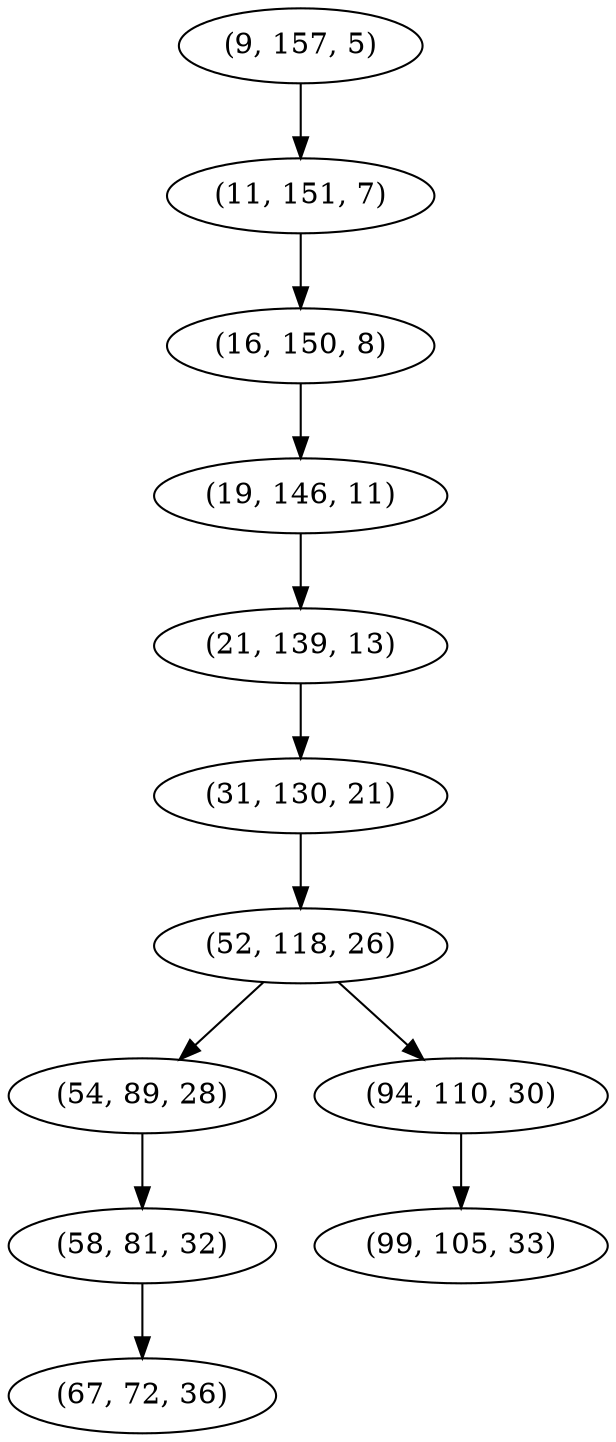digraph tree {
    "(9, 157, 5)";
    "(11, 151, 7)";
    "(16, 150, 8)";
    "(19, 146, 11)";
    "(21, 139, 13)";
    "(31, 130, 21)";
    "(52, 118, 26)";
    "(54, 89, 28)";
    "(58, 81, 32)";
    "(67, 72, 36)";
    "(94, 110, 30)";
    "(99, 105, 33)";
    "(9, 157, 5)" -> "(11, 151, 7)";
    "(11, 151, 7)" -> "(16, 150, 8)";
    "(16, 150, 8)" -> "(19, 146, 11)";
    "(19, 146, 11)" -> "(21, 139, 13)";
    "(21, 139, 13)" -> "(31, 130, 21)";
    "(31, 130, 21)" -> "(52, 118, 26)";
    "(52, 118, 26)" -> "(54, 89, 28)";
    "(52, 118, 26)" -> "(94, 110, 30)";
    "(54, 89, 28)" -> "(58, 81, 32)";
    "(58, 81, 32)" -> "(67, 72, 36)";
    "(94, 110, 30)" -> "(99, 105, 33)";
}
